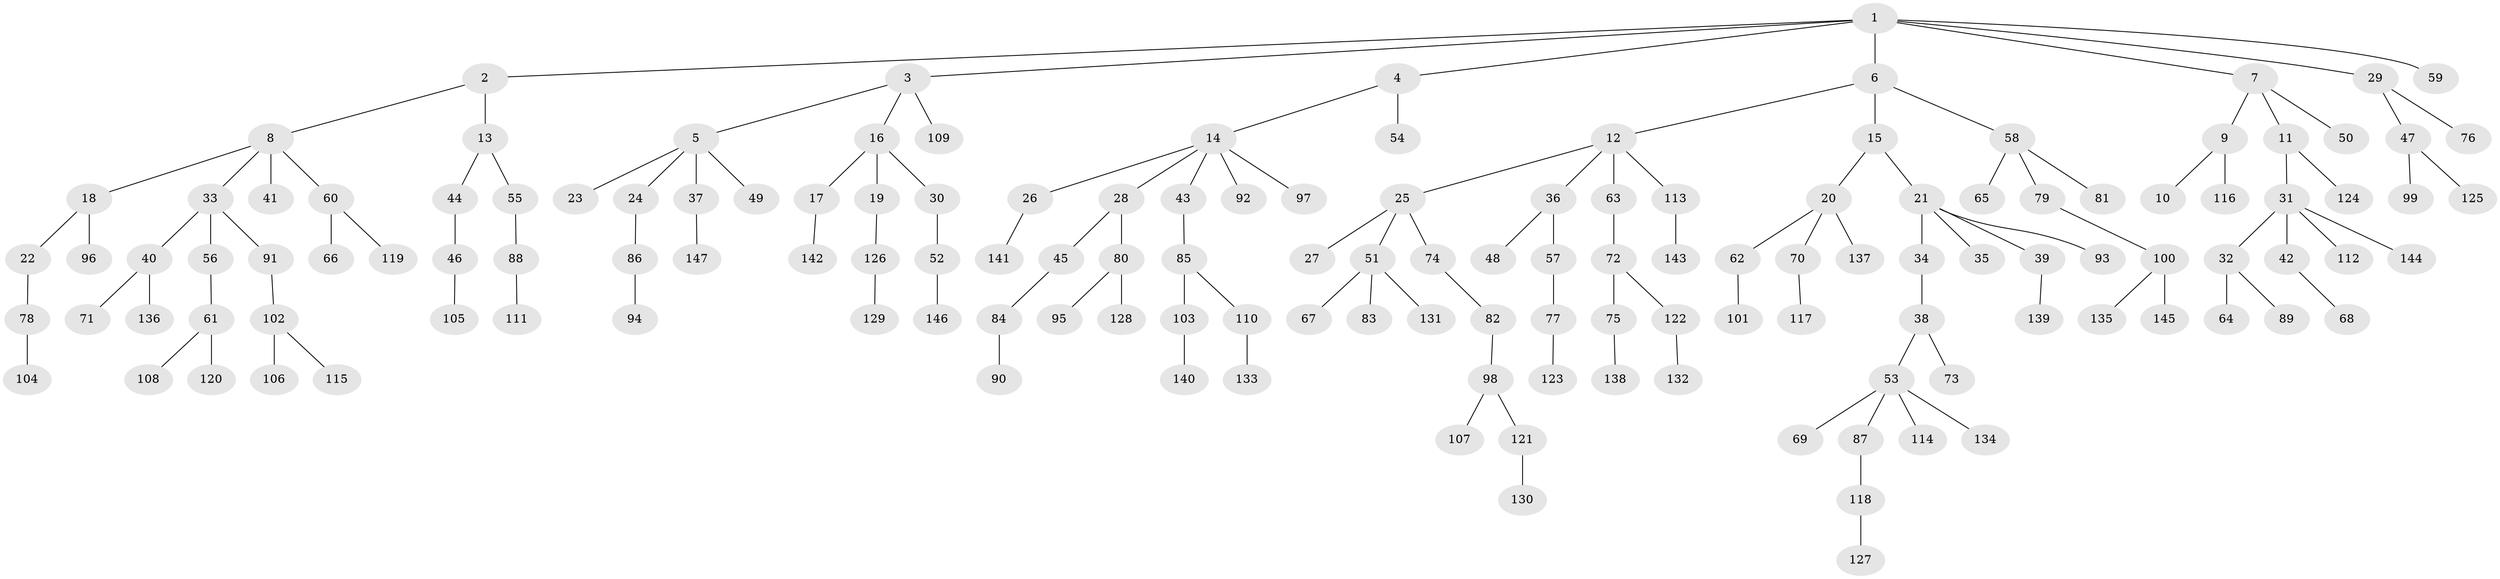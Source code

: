 // Generated by graph-tools (version 1.1) at 2025/11/02/27/25 16:11:28]
// undirected, 147 vertices, 146 edges
graph export_dot {
graph [start="1"]
  node [color=gray90,style=filled];
  1;
  2;
  3;
  4;
  5;
  6;
  7;
  8;
  9;
  10;
  11;
  12;
  13;
  14;
  15;
  16;
  17;
  18;
  19;
  20;
  21;
  22;
  23;
  24;
  25;
  26;
  27;
  28;
  29;
  30;
  31;
  32;
  33;
  34;
  35;
  36;
  37;
  38;
  39;
  40;
  41;
  42;
  43;
  44;
  45;
  46;
  47;
  48;
  49;
  50;
  51;
  52;
  53;
  54;
  55;
  56;
  57;
  58;
  59;
  60;
  61;
  62;
  63;
  64;
  65;
  66;
  67;
  68;
  69;
  70;
  71;
  72;
  73;
  74;
  75;
  76;
  77;
  78;
  79;
  80;
  81;
  82;
  83;
  84;
  85;
  86;
  87;
  88;
  89;
  90;
  91;
  92;
  93;
  94;
  95;
  96;
  97;
  98;
  99;
  100;
  101;
  102;
  103;
  104;
  105;
  106;
  107;
  108;
  109;
  110;
  111;
  112;
  113;
  114;
  115;
  116;
  117;
  118;
  119;
  120;
  121;
  122;
  123;
  124;
  125;
  126;
  127;
  128;
  129;
  130;
  131;
  132;
  133;
  134;
  135;
  136;
  137;
  138;
  139;
  140;
  141;
  142;
  143;
  144;
  145;
  146;
  147;
  1 -- 2;
  1 -- 3;
  1 -- 4;
  1 -- 6;
  1 -- 7;
  1 -- 29;
  1 -- 59;
  2 -- 8;
  2 -- 13;
  3 -- 5;
  3 -- 16;
  3 -- 109;
  4 -- 14;
  4 -- 54;
  5 -- 23;
  5 -- 24;
  5 -- 37;
  5 -- 49;
  6 -- 12;
  6 -- 15;
  6 -- 58;
  7 -- 9;
  7 -- 11;
  7 -- 50;
  8 -- 18;
  8 -- 33;
  8 -- 41;
  8 -- 60;
  9 -- 10;
  9 -- 116;
  11 -- 31;
  11 -- 124;
  12 -- 25;
  12 -- 36;
  12 -- 63;
  12 -- 113;
  13 -- 44;
  13 -- 55;
  14 -- 26;
  14 -- 28;
  14 -- 43;
  14 -- 92;
  14 -- 97;
  15 -- 20;
  15 -- 21;
  16 -- 17;
  16 -- 19;
  16 -- 30;
  17 -- 142;
  18 -- 22;
  18 -- 96;
  19 -- 126;
  20 -- 62;
  20 -- 70;
  20 -- 137;
  21 -- 34;
  21 -- 35;
  21 -- 39;
  21 -- 93;
  22 -- 78;
  24 -- 86;
  25 -- 27;
  25 -- 51;
  25 -- 74;
  26 -- 141;
  28 -- 45;
  28 -- 80;
  29 -- 47;
  29 -- 76;
  30 -- 52;
  31 -- 32;
  31 -- 42;
  31 -- 112;
  31 -- 144;
  32 -- 64;
  32 -- 89;
  33 -- 40;
  33 -- 56;
  33 -- 91;
  34 -- 38;
  36 -- 48;
  36 -- 57;
  37 -- 147;
  38 -- 53;
  38 -- 73;
  39 -- 139;
  40 -- 71;
  40 -- 136;
  42 -- 68;
  43 -- 85;
  44 -- 46;
  45 -- 84;
  46 -- 105;
  47 -- 99;
  47 -- 125;
  51 -- 67;
  51 -- 83;
  51 -- 131;
  52 -- 146;
  53 -- 69;
  53 -- 87;
  53 -- 114;
  53 -- 134;
  55 -- 88;
  56 -- 61;
  57 -- 77;
  58 -- 65;
  58 -- 79;
  58 -- 81;
  60 -- 66;
  60 -- 119;
  61 -- 108;
  61 -- 120;
  62 -- 101;
  63 -- 72;
  70 -- 117;
  72 -- 75;
  72 -- 122;
  74 -- 82;
  75 -- 138;
  77 -- 123;
  78 -- 104;
  79 -- 100;
  80 -- 95;
  80 -- 128;
  82 -- 98;
  84 -- 90;
  85 -- 103;
  85 -- 110;
  86 -- 94;
  87 -- 118;
  88 -- 111;
  91 -- 102;
  98 -- 107;
  98 -- 121;
  100 -- 135;
  100 -- 145;
  102 -- 106;
  102 -- 115;
  103 -- 140;
  110 -- 133;
  113 -- 143;
  118 -- 127;
  121 -- 130;
  122 -- 132;
  126 -- 129;
}
